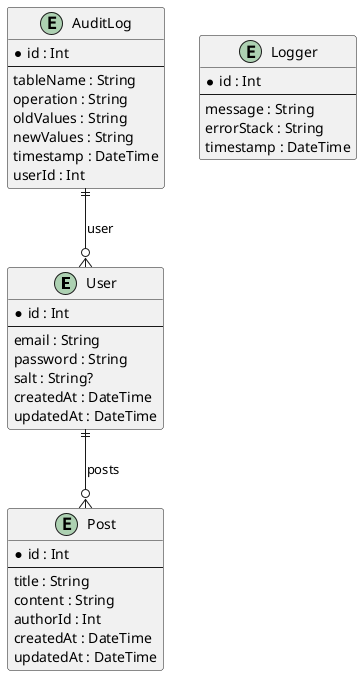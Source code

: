 @startuml

entity User {
  *id : Int
  --
  email : String
  password : String
  salt : String?
  createdAt : DateTime
  updatedAt : DateTime
}

entity Post {
  *id : Int
  --
  title : String
  content : String
  authorId : Int
  createdAt : DateTime
  updatedAt : DateTime
}

entity AuditLog {
  *id : Int
  --
  tableName : String
  operation : String
  oldValues : String
  newValues : String
  timestamp : DateTime
  userId : Int
}

entity Logger {
  *id : Int
  --
  message : String
  errorStack : String
  timestamp : DateTime
}

User ||--o{ Post : "posts"
AuditLog ||--o{ User : "user"
@enduml
